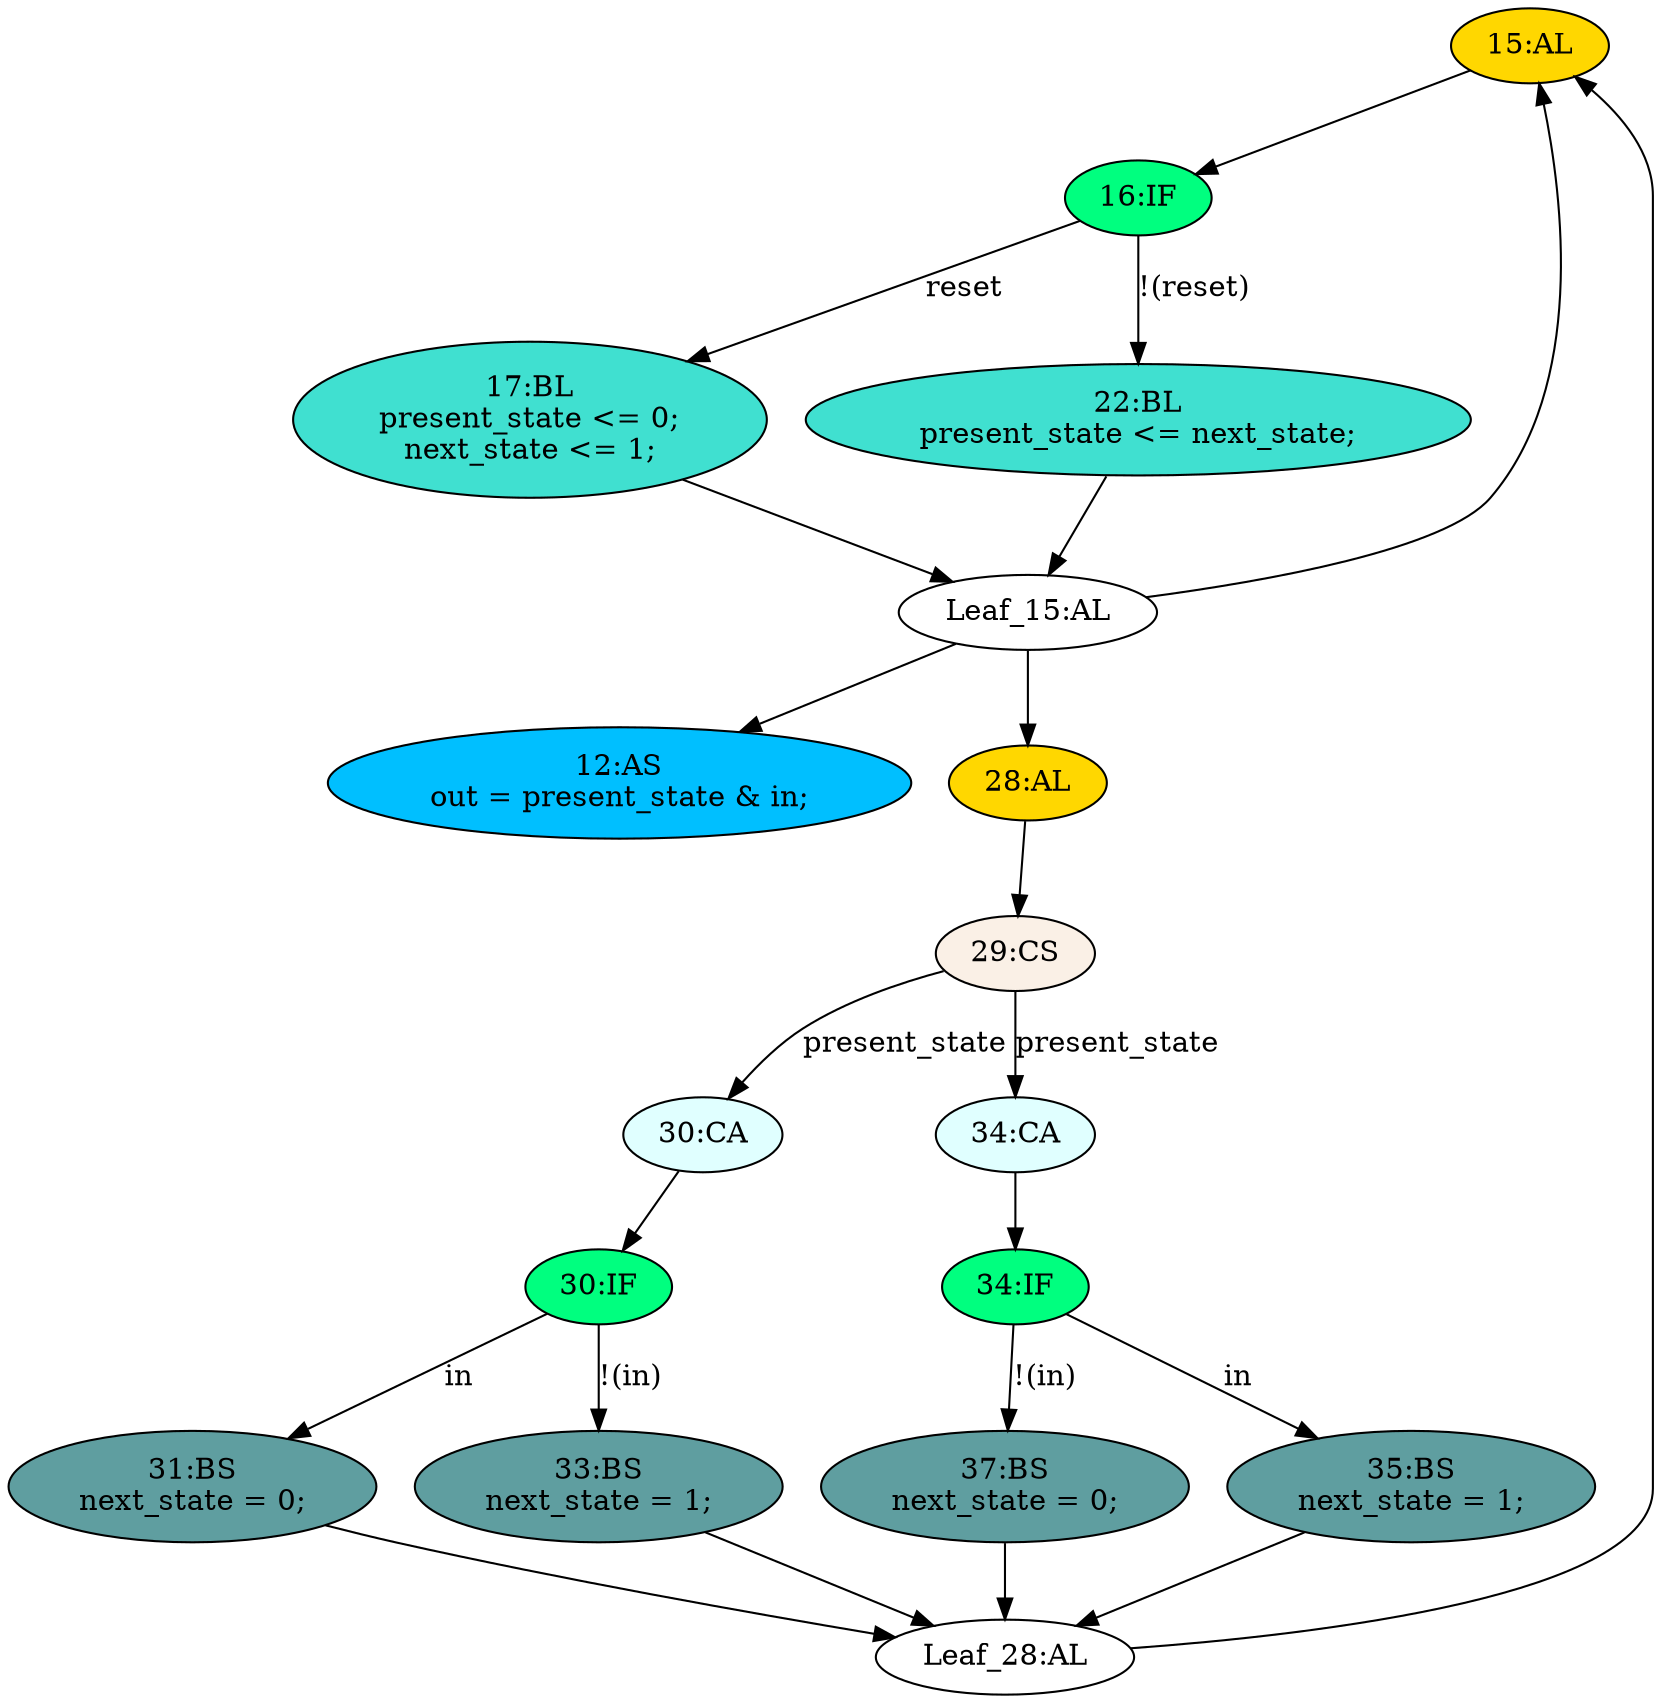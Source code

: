 strict digraph "compose( ,  )" {
	node [label="\N"];
	"15:AL"	[ast="<pyverilog.vparser.ast.Always object at 0x7f516dd23890>",
		clk_sens=True,
		fillcolor=gold,
		label="15:AL",
		sens="['clk', 'reset']",
		statements="[]",
		style=filled,
		typ=Always,
		use_var="['reset', 'next_state']"];
	"16:IF"	[ast="<pyverilog.vparser.ast.IfStatement object at 0x7f516dd31390>",
		fillcolor=springgreen,
		label="16:IF",
		statements="[]",
		style=filled,
		typ=IfStatement];
	"15:AL" -> "16:IF"	[cond="[]",
		lineno=None];
	"30:CA"	[ast="<pyverilog.vparser.ast.Case object at 0x7f516dd26950>",
		fillcolor=lightcyan,
		label="30:CA",
		statements="[]",
		style=filled,
		typ=Case];
	"30:IF"	[ast="<pyverilog.vparser.ast.IfStatement object at 0x7f516edd5450>",
		fillcolor=springgreen,
		label="30:IF",
		statements="[]",
		style=filled,
		typ=IfStatement];
	"30:CA" -> "30:IF"	[cond="[]",
		lineno=None];
	"12:AS"	[ast="<pyverilog.vparser.ast.Assign object at 0x7f516dcd6bd0>",
		def_var="['out']",
		fillcolor=deepskyblue,
		label="12:AS
out = present_state & in;",
		statements="[]",
		style=filled,
		typ=Assign,
		use_var="['present_state', 'in']"];
	"17:BL"	[ast="<pyverilog.vparser.ast.Block object at 0x7f516dccebd0>",
		fillcolor=turquoise,
		label="17:BL
present_state <= 0;
next_state <= 1;",
		statements="[<pyverilog.vparser.ast.NonblockingSubstitution object at 0x7f516dcce4d0>, <pyverilog.vparser.ast.NonblockingSubstitution object \
at 0x7f516dd31650>]",
		style=filled,
		typ=Block];
	"Leaf_15:AL"	[def_var="['present_state', 'next_state']",
		label="Leaf_15:AL"];
	"17:BL" -> "Leaf_15:AL"	[cond="[]",
		lineno=None];
	"Leaf_28:AL"	[def_var="['next_state']",
		label="Leaf_28:AL"];
	"Leaf_28:AL" -> "15:AL";
	"34:CA"	[ast="<pyverilog.vparser.ast.Case object at 0x7f516dda0f90>",
		fillcolor=lightcyan,
		label="34:CA",
		statements="[]",
		style=filled,
		typ=Case];
	"34:IF"	[ast="<pyverilog.vparser.ast.IfStatement object at 0x7f516d998b10>",
		fillcolor=springgreen,
		label="34:IF",
		statements="[]",
		style=filled,
		typ=IfStatement];
	"34:CA" -> "34:IF"	[cond="[]",
		lineno=None];
	"31:BS"	[ast="<pyverilog.vparser.ast.BlockingSubstitution object at 0x7f516e09ee50>",
		fillcolor=cadetblue,
		label="31:BS
next_state = 0;",
		statements="[<pyverilog.vparser.ast.BlockingSubstitution object at 0x7f516e09ee50>]",
		style=filled,
		typ=BlockingSubstitution];
	"31:BS" -> "Leaf_28:AL"	[cond="[]",
		lineno=None];
	"30:IF" -> "31:BS"	[cond="['in']",
		label=in,
		lineno=30];
	"33:BS"	[ast="<pyverilog.vparser.ast.BlockingSubstitution object at 0x7f516dda0d10>",
		fillcolor=cadetblue,
		label="33:BS
next_state = 1;",
		statements="[<pyverilog.vparser.ast.BlockingSubstitution object at 0x7f516dda0d10>]",
		style=filled,
		typ=BlockingSubstitution];
	"30:IF" -> "33:BS"	[cond="['in']",
		label="!(in)",
		lineno=30];
	"37:BS"	[ast="<pyverilog.vparser.ast.BlockingSubstitution object at 0x7f516d998310>",
		fillcolor=cadetblue,
		label="37:BS
next_state = 0;",
		statements="[<pyverilog.vparser.ast.BlockingSubstitution object at 0x7f516d998310>]",
		style=filled,
		typ=BlockingSubstitution];
	"37:BS" -> "Leaf_28:AL"	[cond="[]",
		lineno=None];
	"16:IF" -> "17:BL"	[cond="['reset']",
		label=reset,
		lineno=16];
	"22:BL"	[ast="<pyverilog.vparser.ast.Block object at 0x7f516dd3d6d0>",
		fillcolor=turquoise,
		label="22:BL
present_state <= next_state;",
		statements="[<pyverilog.vparser.ast.NonblockingSubstitution object at 0x7f516dd26650>]",
		style=filled,
		typ=Block];
	"16:IF" -> "22:BL"	[cond="['reset']",
		label="!(reset)",
		lineno=16];
	"29:CS"	[ast="<pyverilog.vparser.ast.CaseStatement object at 0x7f516dd26f50>",
		fillcolor=linen,
		label="29:CS",
		statements="[]",
		style=filled,
		typ=CaseStatement];
	"29:CS" -> "30:CA"	[cond="['present_state']",
		label=present_state,
		lineno=29];
	"29:CS" -> "34:CA"	[cond="['present_state']",
		label=present_state,
		lineno=29];
	"Leaf_15:AL" -> "15:AL";
	"Leaf_15:AL" -> "12:AS";
	"28:AL"	[ast="<pyverilog.vparser.ast.Always object at 0x7f516dd26e90>",
		clk_sens=False,
		fillcolor=gold,
		label="28:AL",
		sens="[]",
		statements="[]",
		style=filled,
		typ=Always,
		use_var="['present_state', 'in']"];
	"Leaf_15:AL" -> "28:AL";
	"22:BL" -> "Leaf_15:AL"	[cond="[]",
		lineno=None];
	"34:IF" -> "37:BS"	[cond="['in']",
		label="!(in)",
		lineno=34];
	"35:BS"	[ast="<pyverilog.vparser.ast.BlockingSubstitution object at 0x7f516d998a10>",
		fillcolor=cadetblue,
		label="35:BS
next_state = 1;",
		statements="[<pyverilog.vparser.ast.BlockingSubstitution object at 0x7f516d998a10>]",
		style=filled,
		typ=BlockingSubstitution];
	"34:IF" -> "35:BS"	[cond="['in']",
		label=in,
		lineno=34];
	"28:AL" -> "29:CS"	[cond="[]",
		lineno=None];
	"33:BS" -> "Leaf_28:AL"	[cond="[]",
		lineno=None];
	"35:BS" -> "Leaf_28:AL"	[cond="[]",
		lineno=None];
}
